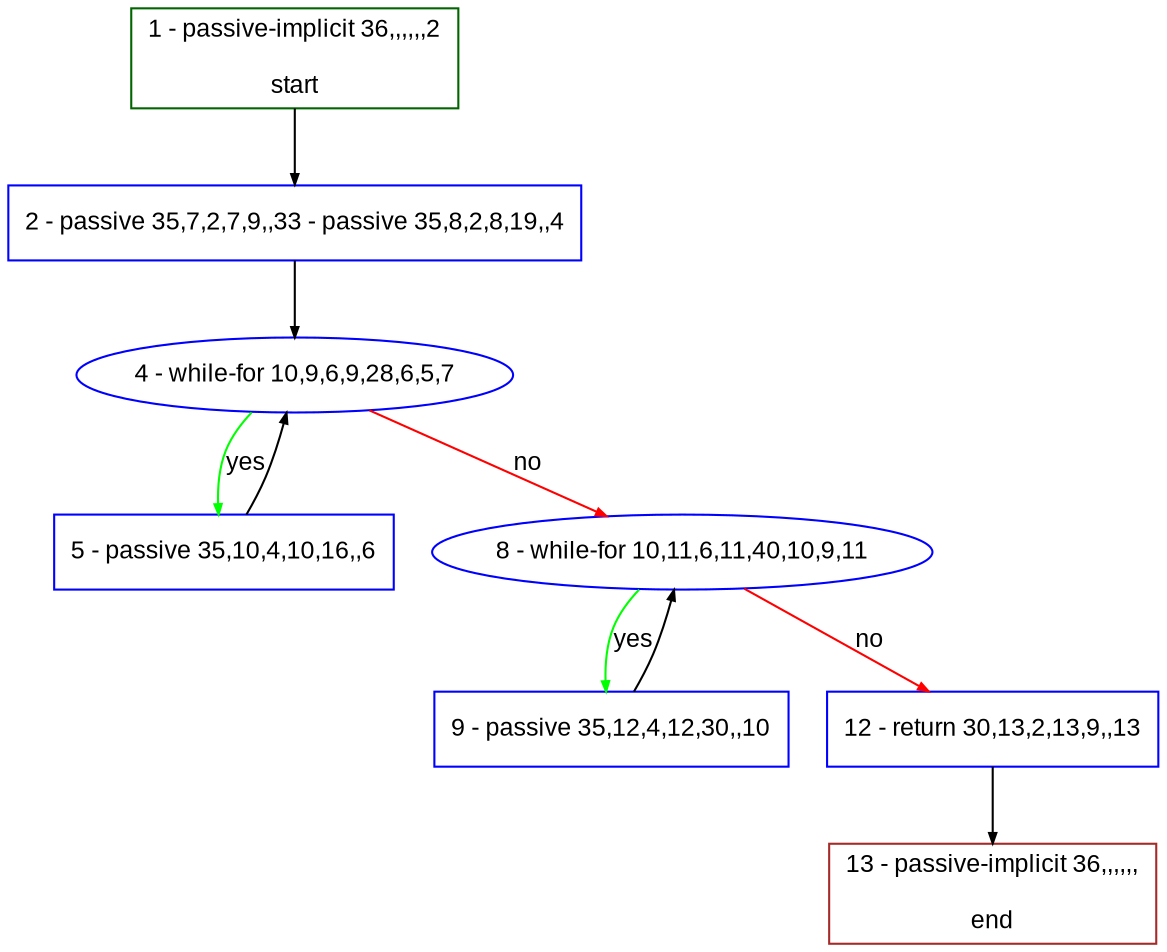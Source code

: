 digraph "" {
  graph [bgcolor="white", fillcolor="#FFFFCC", pack="true", packmode="clust", fontname="Arial", label="", fontsize="12", compound="true", style="rounded,filled"];
  node [node_initialized="no", fillcolor="white", fontname="Arial", label="", color="grey", fontsize="12", fixedsize="false", compound="true", shape="rectangle", style="filled"];
  edge [arrowtail="none", lhead="", fontcolor="black", fontname="Arial", label="", color="black", fontsize="12", arrowhead="normal", arrowsize="0.5", compound="true", ltail="", dir="forward"];
  __N1 [fillcolor="#ffffff", label="2 - passive 35,7,2,7,9,,33 - passive 35,8,2,8,19,,4", color="#0000ff", shape="box", style="filled"];
  __N2 [fillcolor="#ffffff", label="1 - passive-implicit 36,,,,,,2\n\nstart", color="#006400", shape="box", style="filled"];
  __N3 [fillcolor="#ffffff", label="4 - while-for 10,9,6,9,28,6,5,7", color="#0000ff", shape="oval", style="filled"];
  __N4 [fillcolor="#ffffff", label="5 - passive 35,10,4,10,16,,6", color="#0000ff", shape="box", style="filled"];
  __N5 [fillcolor="#ffffff", label="8 - while-for 10,11,6,11,40,10,9,11", color="#0000ff", shape="oval", style="filled"];
  __N6 [fillcolor="#ffffff", label="9 - passive 35,12,4,12,30,,10", color="#0000ff", shape="box", style="filled"];
  __N7 [fillcolor="#ffffff", label="12 - return 30,13,2,13,9,,13", color="#0000ff", shape="box", style="filled"];
  __N8 [fillcolor="#ffffff", label="13 - passive-implicit 36,,,,,,\n\nend", color="#a52a2a", shape="box", style="filled"];
  __N2 -> __N1 [arrowtail="none", color="#000000", label="", arrowhead="normal", dir="forward"];
  __N1 -> __N3 [arrowtail="none", color="#000000", label="", arrowhead="normal", dir="forward"];
  __N3 -> __N4 [arrowtail="none", color="#00ff00", label="yes", arrowhead="normal", dir="forward"];
  __N4 -> __N3 [arrowtail="none", color="#000000", label="", arrowhead="normal", dir="forward"];
  __N3 -> __N5 [arrowtail="none", color="#ff0000", label="no", arrowhead="normal", dir="forward"];
  __N5 -> __N6 [arrowtail="none", color="#00ff00", label="yes", arrowhead="normal", dir="forward"];
  __N6 -> __N5 [arrowtail="none", color="#000000", label="", arrowhead="normal", dir="forward"];
  __N5 -> __N7 [arrowtail="none", color="#ff0000", label="no", arrowhead="normal", dir="forward"];
  __N7 -> __N8 [arrowtail="none", color="#000000", label="", arrowhead="normal", dir="forward"];
}
